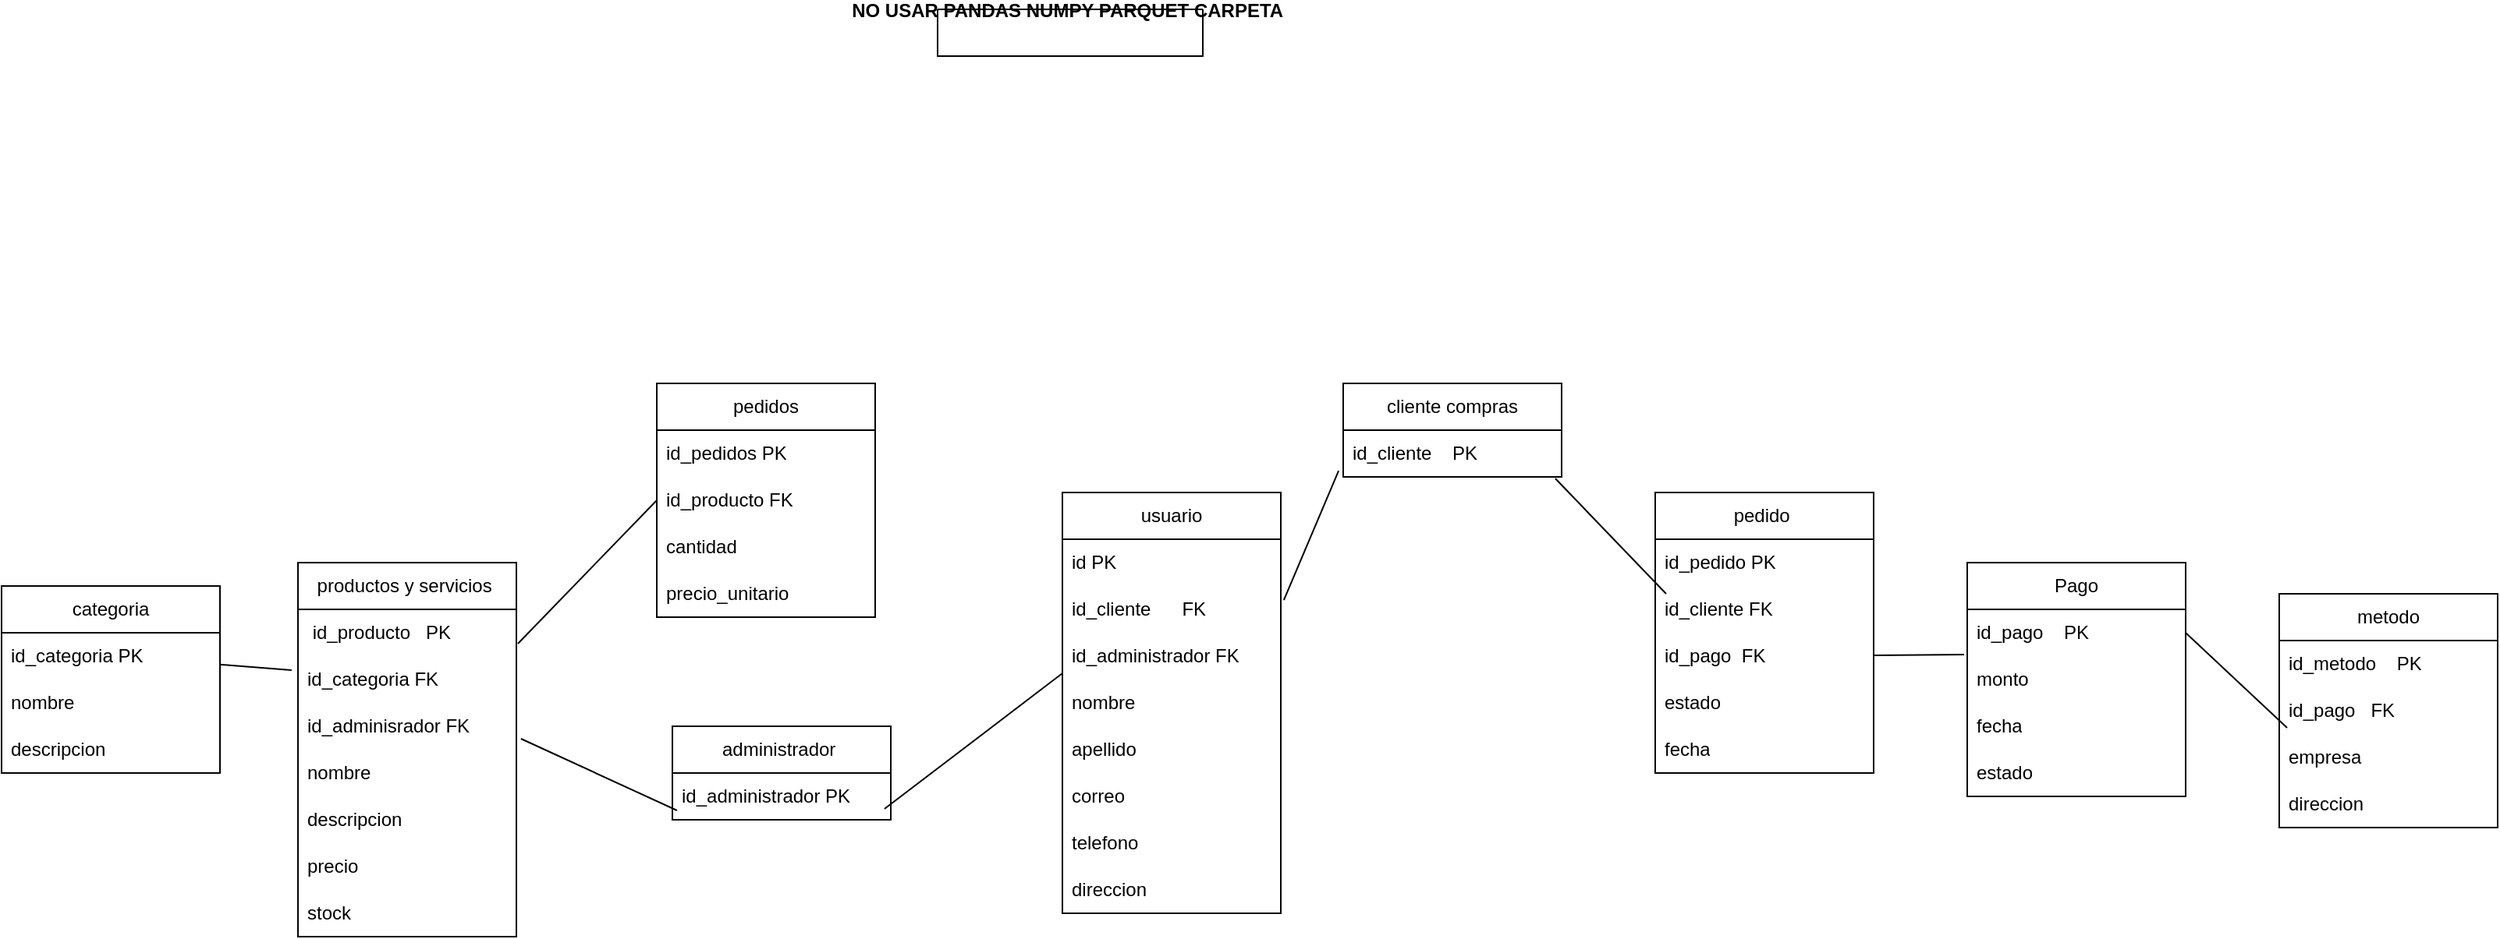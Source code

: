 <mxfile version="26.1.0">
  <diagram name="Página-1" id="V-UStSeeePp3_DYJUa8T">
    <mxGraphModel dx="2261" dy="686" grid="1" gridSize="10" guides="1" tooltips="1" connect="1" arrows="1" fold="1" page="1" pageScale="1" pageWidth="827" pageHeight="1169" math="0" shadow="0">
      <root>
        <mxCell id="0" />
        <mxCell id="1" parent="0" />
        <object label="categoria" id="AAom08yfjKh6wWBxVUQT-2">
          <mxCell style="swimlane;fontStyle=0;childLayout=stackLayout;horizontal=1;startSize=30;horizontalStack=0;resizeParent=1;resizeParentMax=0;resizeLast=0;collapsible=1;marginBottom=0;whiteSpace=wrap;html=1;" parent="1" vertex="1">
            <mxGeometry x="-140" y="580" width="140" height="120" as="geometry">
              <mxRectangle x="110" y="310" width="90" height="30" as="alternateBounds" />
            </mxGeometry>
          </mxCell>
        </object>
        <mxCell id="auCCFZnlAjrkcRF9vkwE-1" value="id_categoria PK&amp;nbsp;" style="text;strokeColor=none;fillColor=none;align=left;verticalAlign=middle;spacingLeft=4;spacingRight=4;overflow=hidden;points=[[0,0.5],[1,0.5]];portConstraint=eastwest;rotatable=0;whiteSpace=wrap;html=1;" vertex="1" parent="AAom08yfjKh6wWBxVUQT-2">
          <mxGeometry y="30" width="140" height="30" as="geometry" />
        </mxCell>
        <mxCell id="auCCFZnlAjrkcRF9vkwE-2" value="nombre" style="text;strokeColor=none;fillColor=none;align=left;verticalAlign=middle;spacingLeft=4;spacingRight=4;overflow=hidden;points=[[0,0.5],[1,0.5]];portConstraint=eastwest;rotatable=0;whiteSpace=wrap;html=1;" vertex="1" parent="AAom08yfjKh6wWBxVUQT-2">
          <mxGeometry y="60" width="140" height="30" as="geometry" />
        </mxCell>
        <mxCell id="auCCFZnlAjrkcRF9vkwE-3" value="descripcion" style="text;strokeColor=none;fillColor=none;align=left;verticalAlign=middle;spacingLeft=4;spacingRight=4;overflow=hidden;points=[[0,0.5],[1,0.5]];portConstraint=eastwest;rotatable=0;whiteSpace=wrap;html=1;" vertex="1" parent="AAom08yfjKh6wWBxVUQT-2">
          <mxGeometry y="90" width="140" height="30" as="geometry" />
        </mxCell>
        <mxCell id="AAom08yfjKh6wWBxVUQT-6" value="productos y servicios&amp;nbsp;" style="swimlane;fontStyle=0;childLayout=stackLayout;horizontal=1;startSize=30;horizontalStack=0;resizeParent=1;resizeParentMax=0;resizeLast=0;collapsible=1;marginBottom=0;whiteSpace=wrap;html=1;" parent="1" vertex="1">
          <mxGeometry x="50" y="565" width="140" height="240" as="geometry" />
        </mxCell>
        <mxCell id="AAom08yfjKh6wWBxVUQT-7" value="&amp;nbsp;id_producto&amp;nbsp; &amp;nbsp;PK&amp;nbsp;" style="text;strokeColor=none;fillColor=none;align=left;verticalAlign=middle;spacingLeft=4;spacingRight=4;overflow=hidden;points=[[0,0.5],[1,0.5]];portConstraint=eastwest;rotatable=0;whiteSpace=wrap;html=1;" parent="AAom08yfjKh6wWBxVUQT-6" vertex="1">
          <mxGeometry y="30" width="140" height="30" as="geometry" />
        </mxCell>
        <mxCell id="auCCFZnlAjrkcRF9vkwE-7" value="id_categoria FK" style="text;strokeColor=none;fillColor=none;align=left;verticalAlign=middle;spacingLeft=4;spacingRight=4;overflow=hidden;points=[[0,0.5],[1,0.5]];portConstraint=eastwest;rotatable=0;whiteSpace=wrap;html=1;" vertex="1" parent="AAom08yfjKh6wWBxVUQT-6">
          <mxGeometry y="60" width="140" height="30" as="geometry" />
        </mxCell>
        <mxCell id="auCCFZnlAjrkcRF9vkwE-45" value="id_adminisrador FK&amp;nbsp;" style="text;strokeColor=none;fillColor=none;align=left;verticalAlign=middle;spacingLeft=4;spacingRight=4;overflow=hidden;points=[[0,0.5],[1,0.5]];portConstraint=eastwest;rotatable=0;whiteSpace=wrap;html=1;" vertex="1" parent="AAom08yfjKh6wWBxVUQT-6">
          <mxGeometry y="90" width="140" height="30" as="geometry" />
        </mxCell>
        <mxCell id="AAom08yfjKh6wWBxVUQT-9" value="nombre" style="text;strokeColor=none;fillColor=none;align=left;verticalAlign=middle;spacingLeft=4;spacingRight=4;overflow=hidden;points=[[0,0.5],[1,0.5]];portConstraint=eastwest;rotatable=0;whiteSpace=wrap;html=1;" parent="AAom08yfjKh6wWBxVUQT-6" vertex="1">
          <mxGeometry y="120" width="140" height="30" as="geometry" />
        </mxCell>
        <mxCell id="auCCFZnlAjrkcRF9vkwE-6" value="descripcion" style="text;strokeColor=none;fillColor=none;align=left;verticalAlign=middle;spacingLeft=4;spacingRight=4;overflow=hidden;points=[[0,0.5],[1,0.5]];portConstraint=eastwest;rotatable=0;whiteSpace=wrap;html=1;" vertex="1" parent="AAom08yfjKh6wWBxVUQT-6">
          <mxGeometry y="150" width="140" height="30" as="geometry" />
        </mxCell>
        <mxCell id="auCCFZnlAjrkcRF9vkwE-5" value="precio" style="text;strokeColor=none;fillColor=none;align=left;verticalAlign=middle;spacingLeft=4;spacingRight=4;overflow=hidden;points=[[0,0.5],[1,0.5]];portConstraint=eastwest;rotatable=0;whiteSpace=wrap;html=1;" vertex="1" parent="AAom08yfjKh6wWBxVUQT-6">
          <mxGeometry y="180" width="140" height="30" as="geometry" />
        </mxCell>
        <mxCell id="auCCFZnlAjrkcRF9vkwE-4" value="stock" style="text;strokeColor=none;fillColor=none;align=left;verticalAlign=middle;spacingLeft=4;spacingRight=4;overflow=hidden;points=[[0,0.5],[1,0.5]];portConstraint=eastwest;rotatable=0;whiteSpace=wrap;html=1;" vertex="1" parent="AAom08yfjKh6wWBxVUQT-6">
          <mxGeometry y="210" width="140" height="30" as="geometry" />
        </mxCell>
        <mxCell id="auCCFZnlAjrkcRF9vkwE-8" value="" style="endArrow=none;html=1;rounded=0;entryX=-0.029;entryY=0.3;entryDx=0;entryDy=0;entryPerimeter=0;" edge="1" parent="1" source="auCCFZnlAjrkcRF9vkwE-1" target="auCCFZnlAjrkcRF9vkwE-7">
          <mxGeometry width="50" height="50" relative="1" as="geometry">
            <mxPoint x="390" y="380" as="sourcePoint" />
            <mxPoint x="440" y="330" as="targetPoint" />
          </mxGeometry>
        </mxCell>
        <mxCell id="auCCFZnlAjrkcRF9vkwE-9" value="pedidos" style="swimlane;fontStyle=0;childLayout=stackLayout;horizontal=1;startSize=30;horizontalStack=0;resizeParent=1;resizeParentMax=0;resizeLast=0;collapsible=1;marginBottom=0;whiteSpace=wrap;html=1;" vertex="1" parent="1">
          <mxGeometry x="280" y="450" width="140" height="150" as="geometry" />
        </mxCell>
        <mxCell id="auCCFZnlAjrkcRF9vkwE-10" value="id_pedidos PK" style="text;strokeColor=none;fillColor=none;align=left;verticalAlign=middle;spacingLeft=4;spacingRight=4;overflow=hidden;points=[[0,0.5],[1,0.5]];portConstraint=eastwest;rotatable=0;whiteSpace=wrap;html=1;" vertex="1" parent="auCCFZnlAjrkcRF9vkwE-9">
          <mxGeometry y="30" width="140" height="30" as="geometry" />
        </mxCell>
        <mxCell id="auCCFZnlAjrkcRF9vkwE-11" value="id_producto FK&amp;nbsp;" style="text;strokeColor=none;fillColor=none;align=left;verticalAlign=middle;spacingLeft=4;spacingRight=4;overflow=hidden;points=[[0,0.5],[1,0.5]];portConstraint=eastwest;rotatable=0;whiteSpace=wrap;html=1;" vertex="1" parent="auCCFZnlAjrkcRF9vkwE-9">
          <mxGeometry y="60" width="140" height="30" as="geometry" />
        </mxCell>
        <mxCell id="auCCFZnlAjrkcRF9vkwE-12" value="cantidad" style="text;strokeColor=none;fillColor=none;align=left;verticalAlign=middle;spacingLeft=4;spacingRight=4;overflow=hidden;points=[[0,0.5],[1,0.5]];portConstraint=eastwest;rotatable=0;whiteSpace=wrap;html=1;" vertex="1" parent="auCCFZnlAjrkcRF9vkwE-9">
          <mxGeometry y="90" width="140" height="30" as="geometry" />
        </mxCell>
        <mxCell id="auCCFZnlAjrkcRF9vkwE-13" value="precio_unitario" style="text;strokeColor=none;fillColor=none;align=left;verticalAlign=middle;spacingLeft=4;spacingRight=4;overflow=hidden;points=[[0,0.5],[1,0.5]];portConstraint=eastwest;rotatable=0;whiteSpace=wrap;html=1;" vertex="1" parent="auCCFZnlAjrkcRF9vkwE-9">
          <mxGeometry y="120" width="140" height="30" as="geometry" />
        </mxCell>
        <mxCell id="auCCFZnlAjrkcRF9vkwE-14" value="" style="endArrow=none;html=1;rounded=0;exitX=1.007;exitY=0.733;exitDx=0;exitDy=0;exitPerimeter=0;entryX=0;entryY=0.5;entryDx=0;entryDy=0;" edge="1" parent="1" source="AAom08yfjKh6wWBxVUQT-7" target="auCCFZnlAjrkcRF9vkwE-11">
          <mxGeometry width="50" height="50" relative="1" as="geometry">
            <mxPoint x="660" y="320" as="sourcePoint" />
            <mxPoint x="300" y="560" as="targetPoint" />
          </mxGeometry>
        </mxCell>
        <mxCell id="auCCFZnlAjrkcRF9vkwE-15" value="cliente compras" style="swimlane;fontStyle=0;childLayout=stackLayout;horizontal=1;startSize=30;horizontalStack=0;resizeParent=1;resizeParentMax=0;resizeLast=0;collapsible=1;marginBottom=0;whiteSpace=wrap;html=1;" vertex="1" parent="1">
          <mxGeometry x="720" y="450" width="140" height="60" as="geometry" />
        </mxCell>
        <mxCell id="auCCFZnlAjrkcRF9vkwE-16" value="id_cliente&amp;nbsp; &amp;nbsp; PK&amp;nbsp;&amp;nbsp;" style="text;strokeColor=none;fillColor=none;align=left;verticalAlign=middle;spacingLeft=4;spacingRight=4;overflow=hidden;points=[[0,0.5],[1,0.5]];portConstraint=eastwest;rotatable=0;whiteSpace=wrap;html=1;" vertex="1" parent="auCCFZnlAjrkcRF9vkwE-15">
          <mxGeometry y="30" width="140" height="30" as="geometry" />
        </mxCell>
        <mxCell id="auCCFZnlAjrkcRF9vkwE-26" value="usuario" style="swimlane;fontStyle=0;childLayout=stackLayout;horizontal=1;startSize=30;horizontalStack=0;resizeParent=1;resizeParentMax=0;resizeLast=0;collapsible=1;marginBottom=0;whiteSpace=wrap;html=1;" vertex="1" parent="1">
          <mxGeometry x="540" y="520" width="140" height="270" as="geometry" />
        </mxCell>
        <mxCell id="auCCFZnlAjrkcRF9vkwE-43" value="id PK" style="text;strokeColor=none;fillColor=none;align=left;verticalAlign=middle;spacingLeft=4;spacingRight=4;overflow=hidden;points=[[0,0.5],[1,0.5]];portConstraint=eastwest;rotatable=0;whiteSpace=wrap;html=1;" vertex="1" parent="auCCFZnlAjrkcRF9vkwE-26">
          <mxGeometry y="30" width="140" height="30" as="geometry" />
        </mxCell>
        <mxCell id="auCCFZnlAjrkcRF9vkwE-27" value="id_cliente&amp;nbsp; &amp;nbsp; &amp;nbsp; FK" style="text;strokeColor=none;fillColor=none;align=left;verticalAlign=middle;spacingLeft=4;spacingRight=4;overflow=hidden;points=[[0,0.5],[1,0.5]];portConstraint=eastwest;rotatable=0;whiteSpace=wrap;html=1;" vertex="1" parent="auCCFZnlAjrkcRF9vkwE-26">
          <mxGeometry y="60" width="140" height="30" as="geometry" />
        </mxCell>
        <mxCell id="auCCFZnlAjrkcRF9vkwE-42" value="id_administrador FK" style="text;strokeColor=none;fillColor=none;align=left;verticalAlign=middle;spacingLeft=4;spacingRight=4;overflow=hidden;points=[[0,0.5],[1,0.5]];portConstraint=eastwest;rotatable=0;whiteSpace=wrap;html=1;" vertex="1" parent="auCCFZnlAjrkcRF9vkwE-26">
          <mxGeometry y="90" width="140" height="30" as="geometry" />
        </mxCell>
        <mxCell id="auCCFZnlAjrkcRF9vkwE-28" value="nombre" style="text;strokeColor=none;fillColor=none;align=left;verticalAlign=middle;spacingLeft=4;spacingRight=4;overflow=hidden;points=[[0,0.5],[1,0.5]];portConstraint=eastwest;rotatable=0;whiteSpace=wrap;html=1;" vertex="1" parent="auCCFZnlAjrkcRF9vkwE-26">
          <mxGeometry y="120" width="140" height="30" as="geometry" />
        </mxCell>
        <mxCell id="auCCFZnlAjrkcRF9vkwE-29" value="apellido" style="text;strokeColor=none;fillColor=none;align=left;verticalAlign=middle;spacingLeft=4;spacingRight=4;overflow=hidden;points=[[0,0.5],[1,0.5]];portConstraint=eastwest;rotatable=0;whiteSpace=wrap;html=1;" vertex="1" parent="auCCFZnlAjrkcRF9vkwE-26">
          <mxGeometry y="150" width="140" height="30" as="geometry" />
        </mxCell>
        <mxCell id="auCCFZnlAjrkcRF9vkwE-30" value="correo" style="text;strokeColor=none;fillColor=none;align=left;verticalAlign=middle;spacingLeft=4;spacingRight=4;overflow=hidden;points=[[0,0.5],[1,0.5]];portConstraint=eastwest;rotatable=0;whiteSpace=wrap;html=1;" vertex="1" parent="auCCFZnlAjrkcRF9vkwE-26">
          <mxGeometry y="180" width="140" height="30" as="geometry" />
        </mxCell>
        <mxCell id="auCCFZnlAjrkcRF9vkwE-31" value="telefono" style="text;strokeColor=none;fillColor=none;align=left;verticalAlign=middle;spacingLeft=4;spacingRight=4;overflow=hidden;points=[[0,0.5],[1,0.5]];portConstraint=eastwest;rotatable=0;whiteSpace=wrap;html=1;" vertex="1" parent="auCCFZnlAjrkcRF9vkwE-26">
          <mxGeometry y="210" width="140" height="30" as="geometry" />
        </mxCell>
        <mxCell id="auCCFZnlAjrkcRF9vkwE-32" value="direccion" style="text;strokeColor=none;fillColor=none;align=left;verticalAlign=middle;spacingLeft=4;spacingRight=4;overflow=hidden;points=[[0,0.5],[1,0.5]];portConstraint=eastwest;rotatable=0;whiteSpace=wrap;html=1;" vertex="1" parent="auCCFZnlAjrkcRF9vkwE-26">
          <mxGeometry y="240" width="140" height="30" as="geometry" />
        </mxCell>
        <mxCell id="auCCFZnlAjrkcRF9vkwE-37" value="administrador&amp;nbsp;" style="swimlane;fontStyle=0;childLayout=stackLayout;horizontal=1;startSize=30;horizontalStack=0;resizeParent=1;resizeParentMax=0;resizeLast=0;collapsible=1;marginBottom=0;whiteSpace=wrap;html=1;" vertex="1" parent="1">
          <mxGeometry x="290" y="670" width="140" height="60" as="geometry" />
        </mxCell>
        <mxCell id="auCCFZnlAjrkcRF9vkwE-38" value="id_administrador PK&amp;nbsp;" style="text;strokeColor=none;fillColor=none;align=left;verticalAlign=middle;spacingLeft=4;spacingRight=4;overflow=hidden;points=[[0,0.5],[1,0.5]];portConstraint=eastwest;rotatable=0;whiteSpace=wrap;html=1;" vertex="1" parent="auCCFZnlAjrkcRF9vkwE-37">
          <mxGeometry y="30" width="140" height="30" as="geometry" />
        </mxCell>
        <mxCell id="auCCFZnlAjrkcRF9vkwE-41" value="" style="endArrow=none;html=1;rounded=0;entryX=0;entryY=0.867;entryDx=0;entryDy=0;entryPerimeter=0;exitX=0.971;exitY=0.767;exitDx=0;exitDy=0;exitPerimeter=0;" edge="1" parent="1" source="auCCFZnlAjrkcRF9vkwE-38" target="auCCFZnlAjrkcRF9vkwE-42">
          <mxGeometry width="50" height="50" relative="1" as="geometry">
            <mxPoint x="390" y="480" as="sourcePoint" />
            <mxPoint x="530" y="770" as="targetPoint" />
          </mxGeometry>
        </mxCell>
        <mxCell id="auCCFZnlAjrkcRF9vkwE-44" value="" style="endArrow=none;html=1;rounded=0;entryX=-0.021;entryY=0.867;entryDx=0;entryDy=0;entryPerimeter=0;exitX=1.014;exitY=0.3;exitDx=0;exitDy=0;exitPerimeter=0;" edge="1" parent="1" source="auCCFZnlAjrkcRF9vkwE-27" target="auCCFZnlAjrkcRF9vkwE-16">
          <mxGeometry width="50" height="50" relative="1" as="geometry">
            <mxPoint x="390" y="580" as="sourcePoint" />
            <mxPoint x="440" y="530" as="targetPoint" />
          </mxGeometry>
        </mxCell>
        <mxCell id="auCCFZnlAjrkcRF9vkwE-46" value="" style="endArrow=none;html=1;rounded=0;entryX=1.021;entryY=0.767;entryDx=0;entryDy=0;entryPerimeter=0;exitX=0.021;exitY=0.8;exitDx=0;exitDy=0;exitPerimeter=0;" edge="1" parent="1" source="auCCFZnlAjrkcRF9vkwE-38" target="auCCFZnlAjrkcRF9vkwE-45">
          <mxGeometry width="50" height="50" relative="1" as="geometry">
            <mxPoint x="390" y="580" as="sourcePoint" />
            <mxPoint x="410" y="530" as="targetPoint" />
          </mxGeometry>
        </mxCell>
        <mxCell id="auCCFZnlAjrkcRF9vkwE-47" value="pedido&amp;nbsp;" style="swimlane;fontStyle=0;childLayout=stackLayout;horizontal=1;startSize=30;horizontalStack=0;resizeParent=1;resizeParentMax=0;resizeLast=0;collapsible=1;marginBottom=0;whiteSpace=wrap;html=1;" vertex="1" parent="1">
          <mxGeometry x="920" y="520" width="140" height="180" as="geometry" />
        </mxCell>
        <mxCell id="auCCFZnlAjrkcRF9vkwE-48" value="id_pedido PK" style="text;strokeColor=none;fillColor=none;align=left;verticalAlign=middle;spacingLeft=4;spacingRight=4;overflow=hidden;points=[[0,0.5],[1,0.5]];portConstraint=eastwest;rotatable=0;whiteSpace=wrap;html=1;" vertex="1" parent="auCCFZnlAjrkcRF9vkwE-47">
          <mxGeometry y="30" width="140" height="30" as="geometry" />
        </mxCell>
        <mxCell id="auCCFZnlAjrkcRF9vkwE-49" value="id_cliente FK&amp;nbsp;" style="text;strokeColor=none;fillColor=none;align=left;verticalAlign=middle;spacingLeft=4;spacingRight=4;overflow=hidden;points=[[0,0.5],[1,0.5]];portConstraint=eastwest;rotatable=0;whiteSpace=wrap;html=1;" vertex="1" parent="auCCFZnlAjrkcRF9vkwE-47">
          <mxGeometry y="60" width="140" height="30" as="geometry" />
        </mxCell>
        <mxCell id="auCCFZnlAjrkcRF9vkwE-60" value="id_pago&amp;nbsp; FK" style="text;strokeColor=none;fillColor=none;align=left;verticalAlign=middle;spacingLeft=4;spacingRight=4;overflow=hidden;points=[[0,0.5],[1,0.5]];portConstraint=eastwest;rotatable=0;whiteSpace=wrap;html=1;" vertex="1" parent="auCCFZnlAjrkcRF9vkwE-47">
          <mxGeometry y="90" width="140" height="30" as="geometry" />
        </mxCell>
        <mxCell id="auCCFZnlAjrkcRF9vkwE-50" value="estado" style="text;strokeColor=none;fillColor=none;align=left;verticalAlign=middle;spacingLeft=4;spacingRight=4;overflow=hidden;points=[[0,0.5],[1,0.5]];portConstraint=eastwest;rotatable=0;whiteSpace=wrap;html=1;" vertex="1" parent="auCCFZnlAjrkcRF9vkwE-47">
          <mxGeometry y="120" width="140" height="30" as="geometry" />
        </mxCell>
        <mxCell id="auCCFZnlAjrkcRF9vkwE-54" value="fecha" style="text;strokeColor=none;fillColor=none;align=left;verticalAlign=middle;spacingLeft=4;spacingRight=4;overflow=hidden;points=[[0,0.5],[1,0.5]];portConstraint=eastwest;rotatable=0;whiteSpace=wrap;html=1;" vertex="1" parent="auCCFZnlAjrkcRF9vkwE-47">
          <mxGeometry y="150" width="140" height="30" as="geometry" />
        </mxCell>
        <mxCell id="auCCFZnlAjrkcRF9vkwE-52" value="NO USAR PANDAS NUMPY PARQUET CARPETA " style="swimlane;startSize=0;" vertex="1" parent="1">
          <mxGeometry x="460" y="210" width="170" height="30" as="geometry" />
        </mxCell>
        <mxCell id="auCCFZnlAjrkcRF9vkwE-53" value="" style="endArrow=none;html=1;rounded=0;exitX=0.971;exitY=1.033;exitDx=0;exitDy=0;exitPerimeter=0;entryX=0.05;entryY=0.167;entryDx=0;entryDy=0;entryPerimeter=0;" edge="1" parent="1" source="auCCFZnlAjrkcRF9vkwE-16" target="auCCFZnlAjrkcRF9vkwE-49">
          <mxGeometry width="50" height="50" relative="1" as="geometry">
            <mxPoint x="930" y="480" as="sourcePoint" />
            <mxPoint x="980" y="430" as="targetPoint" />
          </mxGeometry>
        </mxCell>
        <mxCell id="auCCFZnlAjrkcRF9vkwE-55" value="Pago" style="swimlane;fontStyle=0;childLayout=stackLayout;horizontal=1;startSize=30;horizontalStack=0;resizeParent=1;resizeParentMax=0;resizeLast=0;collapsible=1;marginBottom=0;whiteSpace=wrap;html=1;" vertex="1" parent="1">
          <mxGeometry x="1120" y="565" width="140" height="150" as="geometry" />
        </mxCell>
        <mxCell id="auCCFZnlAjrkcRF9vkwE-56" value="id_pago&amp;nbsp; &amp;nbsp; PK&amp;nbsp;" style="text;strokeColor=none;fillColor=none;align=left;verticalAlign=middle;spacingLeft=4;spacingRight=4;overflow=hidden;points=[[0,0.5],[1,0.5]];portConstraint=eastwest;rotatable=0;whiteSpace=wrap;html=1;" vertex="1" parent="auCCFZnlAjrkcRF9vkwE-55">
          <mxGeometry y="30" width="140" height="30" as="geometry" />
        </mxCell>
        <mxCell id="auCCFZnlAjrkcRF9vkwE-57" value="monto" style="text;strokeColor=none;fillColor=none;align=left;verticalAlign=middle;spacingLeft=4;spacingRight=4;overflow=hidden;points=[[0,0.5],[1,0.5]];portConstraint=eastwest;rotatable=0;whiteSpace=wrap;html=1;" vertex="1" parent="auCCFZnlAjrkcRF9vkwE-55">
          <mxGeometry y="60" width="140" height="30" as="geometry" />
        </mxCell>
        <mxCell id="auCCFZnlAjrkcRF9vkwE-58" value="fecha" style="text;strokeColor=none;fillColor=none;align=left;verticalAlign=middle;spacingLeft=4;spacingRight=4;overflow=hidden;points=[[0,0.5],[1,0.5]];portConstraint=eastwest;rotatable=0;whiteSpace=wrap;html=1;" vertex="1" parent="auCCFZnlAjrkcRF9vkwE-55">
          <mxGeometry y="90" width="140" height="30" as="geometry" />
        </mxCell>
        <mxCell id="auCCFZnlAjrkcRF9vkwE-59" value="estado" style="text;strokeColor=none;fillColor=none;align=left;verticalAlign=middle;spacingLeft=4;spacingRight=4;overflow=hidden;points=[[0,0.5],[1,0.5]];portConstraint=eastwest;rotatable=0;whiteSpace=wrap;html=1;" vertex="1" parent="auCCFZnlAjrkcRF9vkwE-55">
          <mxGeometry y="120" width="140" height="30" as="geometry" />
        </mxCell>
        <mxCell id="auCCFZnlAjrkcRF9vkwE-61" value="" style="endArrow=none;html=1;rounded=0;entryX=-0.014;entryY=0.967;entryDx=0;entryDy=0;entryPerimeter=0;" edge="1" parent="1" source="auCCFZnlAjrkcRF9vkwE-60" target="auCCFZnlAjrkcRF9vkwE-56">
          <mxGeometry width="50" height="50" relative="1" as="geometry">
            <mxPoint x="1216" y="700" as="sourcePoint" />
            <mxPoint x="1266" y="650" as="targetPoint" />
          </mxGeometry>
        </mxCell>
        <mxCell id="auCCFZnlAjrkcRF9vkwE-62" value="metodo" style="swimlane;fontStyle=0;childLayout=stackLayout;horizontal=1;startSize=30;horizontalStack=0;resizeParent=1;resizeParentMax=0;resizeLast=0;collapsible=1;marginBottom=0;whiteSpace=wrap;html=1;" vertex="1" parent="1">
          <mxGeometry x="1320" y="585" width="140" height="150" as="geometry" />
        </mxCell>
        <mxCell id="auCCFZnlAjrkcRF9vkwE-63" value="id_metodo&amp;nbsp; &amp;nbsp; PK" style="text;strokeColor=none;fillColor=none;align=left;verticalAlign=middle;spacingLeft=4;spacingRight=4;overflow=hidden;points=[[0,0.5],[1,0.5]];portConstraint=eastwest;rotatable=0;whiteSpace=wrap;html=1;" vertex="1" parent="auCCFZnlAjrkcRF9vkwE-62">
          <mxGeometry y="30" width="140" height="30" as="geometry" />
        </mxCell>
        <mxCell id="auCCFZnlAjrkcRF9vkwE-66" value="id_pago&amp;nbsp; &amp;nbsp;FK" style="text;strokeColor=none;fillColor=none;align=left;verticalAlign=middle;spacingLeft=4;spacingRight=4;overflow=hidden;points=[[0,0.5],[1,0.5]];portConstraint=eastwest;rotatable=0;whiteSpace=wrap;html=1;" vertex="1" parent="auCCFZnlAjrkcRF9vkwE-62">
          <mxGeometry y="60" width="140" height="30" as="geometry" />
        </mxCell>
        <mxCell id="auCCFZnlAjrkcRF9vkwE-64" value="empresa" style="text;strokeColor=none;fillColor=none;align=left;verticalAlign=middle;spacingLeft=4;spacingRight=4;overflow=hidden;points=[[0,0.5],[1,0.5]];portConstraint=eastwest;rotatable=0;whiteSpace=wrap;html=1;" vertex="1" parent="auCCFZnlAjrkcRF9vkwE-62">
          <mxGeometry y="90" width="140" height="30" as="geometry" />
        </mxCell>
        <mxCell id="auCCFZnlAjrkcRF9vkwE-65" value="direccion" style="text;strokeColor=none;fillColor=none;align=left;verticalAlign=middle;spacingLeft=4;spacingRight=4;overflow=hidden;points=[[0,0.5],[1,0.5]];portConstraint=eastwest;rotatable=0;whiteSpace=wrap;html=1;" vertex="1" parent="auCCFZnlAjrkcRF9vkwE-62">
          <mxGeometry y="120" width="140" height="30" as="geometry" />
        </mxCell>
        <mxCell id="auCCFZnlAjrkcRF9vkwE-67" value="" style="endArrow=none;html=1;rounded=0;entryX=0.036;entryY=0.867;entryDx=0;entryDy=0;entryPerimeter=0;exitX=1;exitY=0.5;exitDx=0;exitDy=0;" edge="1" parent="1" source="auCCFZnlAjrkcRF9vkwE-56" target="auCCFZnlAjrkcRF9vkwE-66">
          <mxGeometry width="50" height="50" relative="1" as="geometry">
            <mxPoint x="1380" y="760" as="sourcePoint" />
            <mxPoint x="1430" y="710" as="targetPoint" />
          </mxGeometry>
        </mxCell>
      </root>
    </mxGraphModel>
  </diagram>
</mxfile>
